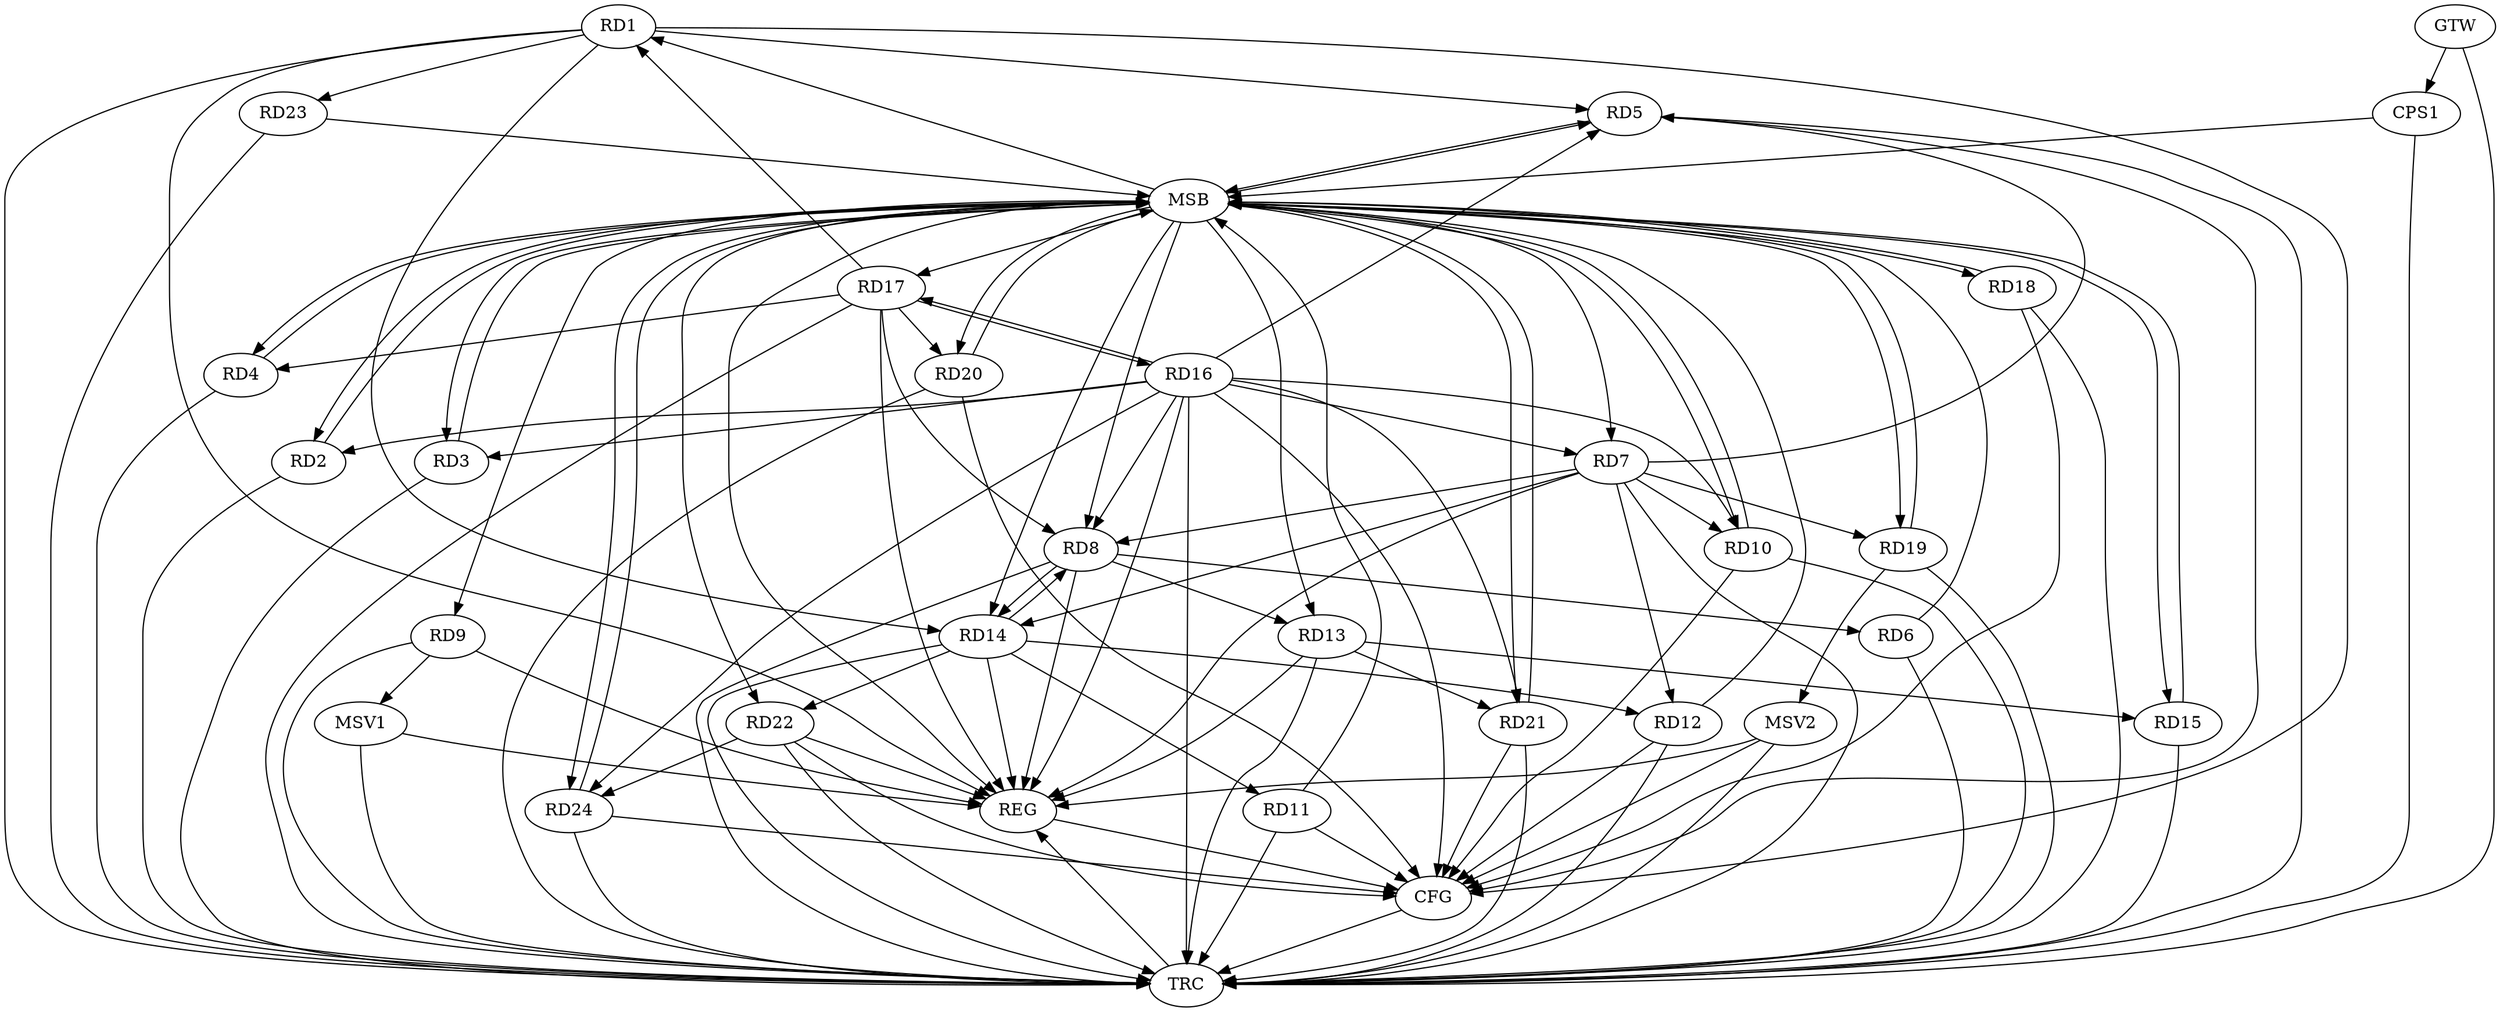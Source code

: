 strict digraph G {
  RD1 [ label="RD1" ];
  RD2 [ label="RD2" ];
  RD3 [ label="RD3" ];
  RD4 [ label="RD4" ];
  RD5 [ label="RD5" ];
  RD6 [ label="RD6" ];
  RD7 [ label="RD7" ];
  RD8 [ label="RD8" ];
  RD9 [ label="RD9" ];
  RD10 [ label="RD10" ];
  RD11 [ label="RD11" ];
  RD12 [ label="RD12" ];
  RD13 [ label="RD13" ];
  RD14 [ label="RD14" ];
  RD15 [ label="RD15" ];
  RD16 [ label="RD16" ];
  RD17 [ label="RD17" ];
  RD18 [ label="RD18" ];
  RD19 [ label="RD19" ];
  RD20 [ label="RD20" ];
  RD21 [ label="RD21" ];
  RD22 [ label="RD22" ];
  RD23 [ label="RD23" ];
  RD24 [ label="RD24" ];
  CPS1 [ label="CPS1" ];
  GTW [ label="GTW" ];
  REG [ label="REG" ];
  MSB [ label="MSB" ];
  CFG [ label="CFG" ];
  TRC [ label="TRC" ];
  MSV1 [ label="MSV1" ];
  MSV2 [ label="MSV2" ];
  RD1 -> RD5;
  RD1 -> RD14;
  RD17 -> RD1;
  RD1 -> RD23;
  RD16 -> RD3;
  RD17 -> RD4;
  RD7 -> RD5;
  RD16 -> RD5;
  RD8 -> RD6;
  RD7 -> RD8;
  RD7 -> RD10;
  RD7 -> RD12;
  RD7 -> RD14;
  RD16 -> RD7;
  RD7 -> RD19;
  RD8 -> RD13;
  RD8 -> RD14;
  RD14 -> RD8;
  RD16 -> RD8;
  RD17 -> RD8;
  RD16 -> RD10;
  RD14 -> RD11;
  RD14 -> RD12;
  RD13 -> RD15;
  RD13 -> RD21;
  RD14 -> RD22;
  RD16 -> RD17;
  RD17 -> RD16;
  RD16 -> RD21;
  RD16 -> RD24;
  RD17 -> RD20;
  RD22 -> RD24;
  GTW -> CPS1;
  RD1 -> REG;
  RD7 -> REG;
  RD8 -> REG;
  RD9 -> REG;
  RD13 -> REG;
  RD14 -> REG;
  RD16 -> REG;
  RD17 -> REG;
  RD22 -> REG;
  RD2 -> MSB;
  MSB -> RD3;
  MSB -> RD19;
  MSB -> REG;
  RD3 -> MSB;
  MSB -> RD9;
  MSB -> RD18;
  RD4 -> MSB;
  MSB -> RD2;
  MSB -> RD7;
  MSB -> RD20;
  MSB -> RD21;
  RD5 -> MSB;
  MSB -> RD8;
  MSB -> RD24;
  RD6 -> MSB;
  MSB -> RD5;
  MSB -> RD15;
  MSB -> RD22;
  RD10 -> MSB;
  MSB -> RD4;
  RD11 -> MSB;
  RD12 -> MSB;
  MSB -> RD10;
  RD15 -> MSB;
  MSB -> RD1;
  MSB -> RD13;
  RD18 -> MSB;
  RD19 -> MSB;
  RD20 -> MSB;
  RD21 -> MSB;
  MSB -> RD17;
  RD23 -> MSB;
  MSB -> RD14;
  RD24 -> MSB;
  CPS1 -> MSB;
  RD20 -> CFG;
  RD24 -> CFG;
  RD18 -> CFG;
  RD5 -> CFG;
  RD11 -> CFG;
  RD1 -> CFG;
  RD12 -> CFG;
  RD10 -> CFG;
  RD16 -> CFG;
  RD21 -> CFG;
  RD22 -> CFG;
  REG -> CFG;
  RD1 -> TRC;
  RD2 -> TRC;
  RD3 -> TRC;
  RD4 -> TRC;
  RD5 -> TRC;
  RD6 -> TRC;
  RD7 -> TRC;
  RD8 -> TRC;
  RD9 -> TRC;
  RD10 -> TRC;
  RD11 -> TRC;
  RD12 -> TRC;
  RD13 -> TRC;
  RD14 -> TRC;
  RD15 -> TRC;
  RD16 -> TRC;
  RD17 -> TRC;
  RD18 -> TRC;
  RD19 -> TRC;
  RD20 -> TRC;
  RD21 -> TRC;
  RD22 -> TRC;
  RD23 -> TRC;
  RD24 -> TRC;
  CPS1 -> TRC;
  GTW -> TRC;
  CFG -> TRC;
  TRC -> REG;
  RD16 -> RD2;
  RD9 -> MSV1;
  MSV1 -> REG;
  MSV1 -> TRC;
  RD19 -> MSV2;
  MSV2 -> REG;
  MSV2 -> TRC;
  MSV2 -> CFG;
}
